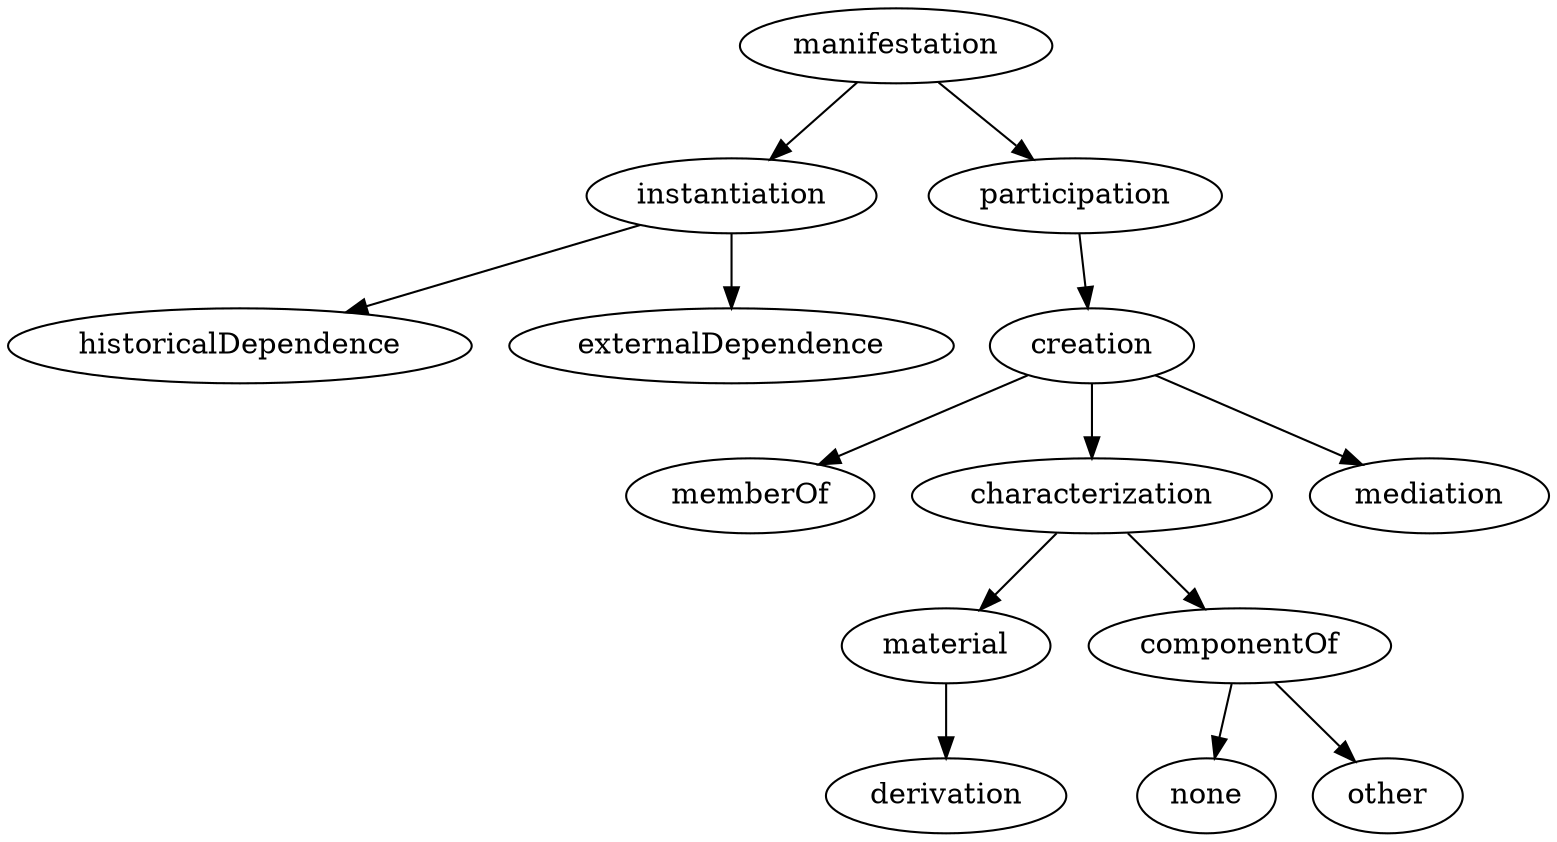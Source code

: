 strict digraph {
manifestation;
instantiation;
participation;
historicalDependence;
externalDependence;
creation;
memberOf;
characterization;
mediation;
material;
componentOf;
derivation;
none;
other;
manifestation -> instantiation;
manifestation -> participation;
instantiation -> historicalDependence;
instantiation -> externalDependence;
participation -> creation;
creation -> memberOf;
creation -> characterization;
creation -> mediation;
characterization -> material;
characterization -> componentOf;
material -> derivation;
componentOf -> none;
componentOf -> other;
}
